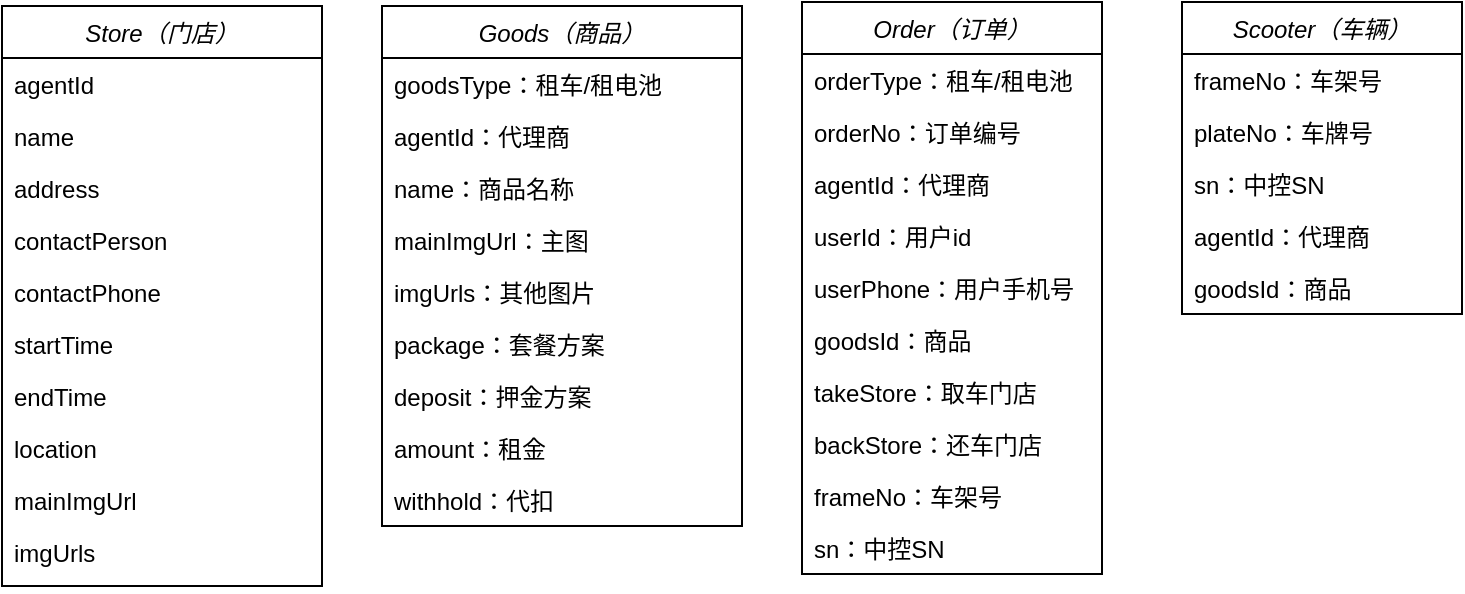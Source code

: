 <mxfile version="16.2.4" type="github">
  <diagram id="C5RBs43oDa-KdzZeNtuy" name="Page-1">
    <mxGraphModel dx="1038" dy="547" grid="1" gridSize="10" guides="1" tooltips="1" connect="1" arrows="1" fold="1" page="1" pageScale="1" pageWidth="827" pageHeight="1169" math="0" shadow="0">
      <root>
        <mxCell id="WIyWlLk6GJQsqaUBKTNV-0" />
        <mxCell id="WIyWlLk6GJQsqaUBKTNV-1" parent="WIyWlLk6GJQsqaUBKTNV-0" />
        <mxCell id="zkfFHV4jXpPFQw0GAbJ--0" value="Goods（商品）" style="swimlane;fontStyle=2;align=center;verticalAlign=top;childLayout=stackLayout;horizontal=1;startSize=26;horizontalStack=0;resizeParent=1;resizeLast=0;collapsible=1;marginBottom=0;rounded=0;shadow=0;strokeWidth=1;" parent="WIyWlLk6GJQsqaUBKTNV-1" vertex="1">
          <mxGeometry x="220" y="42" width="180" height="260" as="geometry">
            <mxRectangle x="230" y="140" width="160" height="26" as="alternateBounds" />
          </mxGeometry>
        </mxCell>
        <mxCell id="z-ud-6PMD6aTiRvBd8kk-36" value="goodsType：租车/租电池" style="text;align=left;verticalAlign=top;spacingLeft=4;spacingRight=4;overflow=hidden;rotatable=0;points=[[0,0.5],[1,0.5]];portConstraint=eastwest;rounded=0;shadow=0;html=0;" vertex="1" parent="zkfFHV4jXpPFQw0GAbJ--0">
          <mxGeometry y="26" width="180" height="26" as="geometry" />
        </mxCell>
        <mxCell id="z-ud-6PMD6aTiRvBd8kk-11" value="agentId：代理商" style="text;align=left;verticalAlign=top;spacingLeft=4;spacingRight=4;overflow=hidden;rotatable=0;points=[[0,0.5],[1,0.5]];portConstraint=eastwest;rounded=0;shadow=0;html=0;" vertex="1" parent="zkfFHV4jXpPFQw0GAbJ--0">
          <mxGeometry y="52" width="180" height="26" as="geometry" />
        </mxCell>
        <mxCell id="z-ud-6PMD6aTiRvBd8kk-10" value="name：商品名称" style="text;align=left;verticalAlign=top;spacingLeft=4;spacingRight=4;overflow=hidden;rotatable=0;points=[[0,0.5],[1,0.5]];portConstraint=eastwest;rounded=0;shadow=0;html=0;" vertex="1" parent="zkfFHV4jXpPFQw0GAbJ--0">
          <mxGeometry y="78" width="180" height="26" as="geometry" />
        </mxCell>
        <mxCell id="z-ud-6PMD6aTiRvBd8kk-9" value="mainImgUrl：主图" style="text;align=left;verticalAlign=top;spacingLeft=4;spacingRight=4;overflow=hidden;rotatable=0;points=[[0,0.5],[1,0.5]];portConstraint=eastwest;rounded=0;shadow=0;html=0;" vertex="1" parent="zkfFHV4jXpPFQw0GAbJ--0">
          <mxGeometry y="104" width="180" height="26" as="geometry" />
        </mxCell>
        <mxCell id="z-ud-6PMD6aTiRvBd8kk-12" value="imgUrls：其他图片" style="text;align=left;verticalAlign=top;spacingLeft=4;spacingRight=4;overflow=hidden;rotatable=0;points=[[0,0.5],[1,0.5]];portConstraint=eastwest;rounded=0;shadow=0;html=0;" vertex="1" parent="zkfFHV4jXpPFQw0GAbJ--0">
          <mxGeometry y="130" width="180" height="26" as="geometry" />
        </mxCell>
        <mxCell id="zkfFHV4jXpPFQw0GAbJ--2" value="package：套餐方案" style="text;align=left;verticalAlign=top;spacingLeft=4;spacingRight=4;overflow=hidden;rotatable=0;points=[[0,0.5],[1,0.5]];portConstraint=eastwest;rounded=0;shadow=0;html=0;" parent="zkfFHV4jXpPFQw0GAbJ--0" vertex="1">
          <mxGeometry y="156" width="180" height="26" as="geometry" />
        </mxCell>
        <mxCell id="zkfFHV4jXpPFQw0GAbJ--3" value="deposit：押金方案" style="text;align=left;verticalAlign=top;spacingLeft=4;spacingRight=4;overflow=hidden;rotatable=0;points=[[0,0.5],[1,0.5]];portConstraint=eastwest;rounded=0;shadow=0;html=0;" parent="zkfFHV4jXpPFQw0GAbJ--0" vertex="1">
          <mxGeometry y="182" width="180" height="26" as="geometry" />
        </mxCell>
        <mxCell id="aw6liIJ2p6IHOLesxQrY-1" value="amount：租金" style="text;align=left;verticalAlign=top;spacingLeft=4;spacingRight=4;overflow=hidden;rotatable=0;points=[[0,0.5],[1,0.5]];portConstraint=eastwest;rounded=0;shadow=0;html=0;" parent="zkfFHV4jXpPFQw0GAbJ--0" vertex="1">
          <mxGeometry y="208" width="180" height="26" as="geometry" />
        </mxCell>
        <mxCell id="aw6liIJ2p6IHOLesxQrY-2" value="withhold：代扣" style="text;align=left;verticalAlign=top;spacingLeft=4;spacingRight=4;overflow=hidden;rotatable=0;points=[[0,0.5],[1,0.5]];portConstraint=eastwest;rounded=0;shadow=0;html=0;" parent="zkfFHV4jXpPFQw0GAbJ--0" vertex="1">
          <mxGeometry y="234" width="180" height="26" as="geometry" />
        </mxCell>
        <mxCell id="NNXu9UO9U-QmI1PEcdll-0" value="Store（门店）" style="swimlane;fontStyle=2;align=center;verticalAlign=top;childLayout=stackLayout;horizontal=1;startSize=26;horizontalStack=0;resizeParent=1;resizeParentMax=0;resizeLast=0;collapsible=1;marginBottom=0;" parent="WIyWlLk6GJQsqaUBKTNV-1" vertex="1">
          <mxGeometry x="30" y="42" width="160" height="290" as="geometry">
            <mxRectangle x="20" y="120" width="110" height="26" as="alternateBounds" />
          </mxGeometry>
        </mxCell>
        <mxCell id="NNXu9UO9U-QmI1PEcdll-1" value="agentId" style="text;strokeColor=none;fillColor=none;align=left;verticalAlign=top;spacingLeft=4;spacingRight=4;overflow=hidden;rotatable=0;points=[[0,0.5],[1,0.5]];portConstraint=eastwest;" parent="NNXu9UO9U-QmI1PEcdll-0" vertex="1">
          <mxGeometry y="26" width="160" height="26" as="geometry" />
        </mxCell>
        <mxCell id="NNXu9UO9U-QmI1PEcdll-5" value="name" style="text;strokeColor=none;fillColor=none;align=left;verticalAlign=top;spacingLeft=4;spacingRight=4;overflow=hidden;rotatable=0;points=[[0,0.5],[1,0.5]];portConstraint=eastwest;" parent="NNXu9UO9U-QmI1PEcdll-0" vertex="1">
          <mxGeometry y="52" width="160" height="26" as="geometry" />
        </mxCell>
        <mxCell id="NNXu9UO9U-QmI1PEcdll-6" value="address" style="text;strokeColor=none;fillColor=none;align=left;verticalAlign=top;spacingLeft=4;spacingRight=4;overflow=hidden;rotatable=0;points=[[0,0.5],[1,0.5]];portConstraint=eastwest;" parent="NNXu9UO9U-QmI1PEcdll-0" vertex="1">
          <mxGeometry y="78" width="160" height="26" as="geometry" />
        </mxCell>
        <mxCell id="NNXu9UO9U-QmI1PEcdll-7" value="contactPerson" style="text;strokeColor=none;fillColor=none;align=left;verticalAlign=top;spacingLeft=4;spacingRight=4;overflow=hidden;rotatable=0;points=[[0,0.5],[1,0.5]];portConstraint=eastwest;" parent="NNXu9UO9U-QmI1PEcdll-0" vertex="1">
          <mxGeometry y="104" width="160" height="26" as="geometry" />
        </mxCell>
        <mxCell id="NNXu9UO9U-QmI1PEcdll-10" value="contactPhone" style="text;strokeColor=none;fillColor=none;align=left;verticalAlign=top;spacingLeft=4;spacingRight=4;overflow=hidden;rotatable=0;points=[[0,0.5],[1,0.5]];portConstraint=eastwest;" parent="NNXu9UO9U-QmI1PEcdll-0" vertex="1">
          <mxGeometry y="130" width="160" height="26" as="geometry" />
        </mxCell>
        <mxCell id="NNXu9UO9U-QmI1PEcdll-9" value="startTime" style="text;strokeColor=none;fillColor=none;align=left;verticalAlign=top;spacingLeft=4;spacingRight=4;overflow=hidden;rotatable=0;points=[[0,0.5],[1,0.5]];portConstraint=eastwest;" parent="NNXu9UO9U-QmI1PEcdll-0" vertex="1">
          <mxGeometry y="156" width="160" height="26" as="geometry" />
        </mxCell>
        <mxCell id="NNXu9UO9U-QmI1PEcdll-8" value="endTime" style="text;strokeColor=none;fillColor=none;align=left;verticalAlign=top;spacingLeft=4;spacingRight=4;overflow=hidden;rotatable=0;points=[[0,0.5],[1,0.5]];portConstraint=eastwest;" parent="NNXu9UO9U-QmI1PEcdll-0" vertex="1">
          <mxGeometry y="182" width="160" height="26" as="geometry" />
        </mxCell>
        <mxCell id="NNXu9UO9U-QmI1PEcdll-13" value="location" style="text;strokeColor=none;fillColor=none;align=left;verticalAlign=top;spacingLeft=4;spacingRight=4;overflow=hidden;rotatable=0;points=[[0,0.5],[1,0.5]];portConstraint=eastwest;" parent="NNXu9UO9U-QmI1PEcdll-0" vertex="1">
          <mxGeometry y="208" width="160" height="26" as="geometry" />
        </mxCell>
        <mxCell id="NNXu9UO9U-QmI1PEcdll-12" value="mainImgUrl" style="text;strokeColor=none;fillColor=none;align=left;verticalAlign=top;spacingLeft=4;spacingRight=4;overflow=hidden;rotatable=0;points=[[0,0.5],[1,0.5]];portConstraint=eastwest;" parent="NNXu9UO9U-QmI1PEcdll-0" vertex="1">
          <mxGeometry y="234" width="160" height="26" as="geometry" />
        </mxCell>
        <mxCell id="NNXu9UO9U-QmI1PEcdll-11" value="imgUrls" style="text;strokeColor=none;fillColor=none;align=left;verticalAlign=top;spacingLeft=4;spacingRight=4;overflow=hidden;rotatable=0;points=[[0,0.5],[1,0.5]];portConstraint=eastwest;" parent="NNXu9UO9U-QmI1PEcdll-0" vertex="1">
          <mxGeometry y="260" width="160" height="30" as="geometry" />
        </mxCell>
        <mxCell id="z-ud-6PMD6aTiRvBd8kk-17" value="Scooter（车辆）" style="swimlane;fontStyle=2;childLayout=stackLayout;horizontal=1;startSize=26;fillColor=none;horizontalStack=0;resizeParent=1;resizeParentMax=0;resizeLast=0;collapsible=1;marginBottom=0;" vertex="1" parent="WIyWlLk6GJQsqaUBKTNV-1">
          <mxGeometry x="620" y="40" width="140" height="156" as="geometry" />
        </mxCell>
        <mxCell id="z-ud-6PMD6aTiRvBd8kk-18" value="frameNo：车架号" style="text;strokeColor=none;fillColor=none;align=left;verticalAlign=top;spacingLeft=4;spacingRight=4;overflow=hidden;rotatable=0;points=[[0,0.5],[1,0.5]];portConstraint=eastwest;" vertex="1" parent="z-ud-6PMD6aTiRvBd8kk-17">
          <mxGeometry y="26" width="140" height="26" as="geometry" />
        </mxCell>
        <mxCell id="z-ud-6PMD6aTiRvBd8kk-19" value="plateNo：车牌号" style="text;strokeColor=none;fillColor=none;align=left;verticalAlign=top;spacingLeft=4;spacingRight=4;overflow=hidden;rotatable=0;points=[[0,0.5],[1,0.5]];portConstraint=eastwest;" vertex="1" parent="z-ud-6PMD6aTiRvBd8kk-17">
          <mxGeometry y="52" width="140" height="26" as="geometry" />
        </mxCell>
        <mxCell id="z-ud-6PMD6aTiRvBd8kk-20" value="sn：中控SN" style="text;strokeColor=none;fillColor=none;align=left;verticalAlign=top;spacingLeft=4;spacingRight=4;overflow=hidden;rotatable=0;points=[[0,0.5],[1,0.5]];portConstraint=eastwest;" vertex="1" parent="z-ud-6PMD6aTiRvBd8kk-17">
          <mxGeometry y="78" width="140" height="26" as="geometry" />
        </mxCell>
        <mxCell id="z-ud-6PMD6aTiRvBd8kk-24" value="agentId：代理商" style="text;strokeColor=none;fillColor=none;align=left;verticalAlign=top;spacingLeft=4;spacingRight=4;overflow=hidden;rotatable=0;points=[[0,0.5],[1,0.5]];portConstraint=eastwest;" vertex="1" parent="z-ud-6PMD6aTiRvBd8kk-17">
          <mxGeometry y="104" width="140" height="26" as="geometry" />
        </mxCell>
        <mxCell id="z-ud-6PMD6aTiRvBd8kk-23" value="goodsId：商品" style="text;strokeColor=none;fillColor=none;align=left;verticalAlign=top;spacingLeft=4;spacingRight=4;overflow=hidden;rotatable=0;points=[[0,0.5],[1,0.5]];portConstraint=eastwest;" vertex="1" parent="z-ud-6PMD6aTiRvBd8kk-17">
          <mxGeometry y="130" width="140" height="26" as="geometry" />
        </mxCell>
        <mxCell id="z-ud-6PMD6aTiRvBd8kk-25" value="Order（订单）" style="swimlane;fontStyle=2;childLayout=stackLayout;horizontal=1;startSize=26;fillColor=none;horizontalStack=0;resizeParent=1;resizeParentMax=0;resizeLast=0;collapsible=1;marginBottom=0;" vertex="1" parent="WIyWlLk6GJQsqaUBKTNV-1">
          <mxGeometry x="430" y="40" width="150" height="286" as="geometry" />
        </mxCell>
        <mxCell id="z-ud-6PMD6aTiRvBd8kk-26" value="orderType：租车/租电池" style="text;strokeColor=none;fillColor=none;align=left;verticalAlign=top;spacingLeft=4;spacingRight=4;overflow=hidden;rotatable=0;points=[[0,0.5],[1,0.5]];portConstraint=eastwest;" vertex="1" parent="z-ud-6PMD6aTiRvBd8kk-25">
          <mxGeometry y="26" width="150" height="26" as="geometry" />
        </mxCell>
        <mxCell id="z-ud-6PMD6aTiRvBd8kk-27" value="orderNo：订单编号" style="text;strokeColor=none;fillColor=none;align=left;verticalAlign=top;spacingLeft=4;spacingRight=4;overflow=hidden;rotatable=0;points=[[0,0.5],[1,0.5]];portConstraint=eastwest;" vertex="1" parent="z-ud-6PMD6aTiRvBd8kk-25">
          <mxGeometry y="52" width="150" height="26" as="geometry" />
        </mxCell>
        <mxCell id="z-ud-6PMD6aTiRvBd8kk-28" value="agentId：代理商" style="text;strokeColor=none;fillColor=none;align=left;verticalAlign=top;spacingLeft=4;spacingRight=4;overflow=hidden;rotatable=0;points=[[0,0.5],[1,0.5]];portConstraint=eastwest;" vertex="1" parent="z-ud-6PMD6aTiRvBd8kk-25">
          <mxGeometry y="78" width="150" height="26" as="geometry" />
        </mxCell>
        <mxCell id="z-ud-6PMD6aTiRvBd8kk-32" value="userId：用户id" style="text;strokeColor=none;fillColor=none;align=left;verticalAlign=top;spacingLeft=4;spacingRight=4;overflow=hidden;rotatable=0;points=[[0,0.5],[1,0.5]];portConstraint=eastwest;" vertex="1" parent="z-ud-6PMD6aTiRvBd8kk-25">
          <mxGeometry y="104" width="150" height="26" as="geometry" />
        </mxCell>
        <mxCell id="z-ud-6PMD6aTiRvBd8kk-31" value="userPhone：用户手机号" style="text;strokeColor=none;fillColor=none;align=left;verticalAlign=top;spacingLeft=4;spacingRight=4;overflow=hidden;rotatable=0;points=[[0,0.5],[1,0.5]];portConstraint=eastwest;" vertex="1" parent="z-ud-6PMD6aTiRvBd8kk-25">
          <mxGeometry y="130" width="150" height="26" as="geometry" />
        </mxCell>
        <mxCell id="z-ud-6PMD6aTiRvBd8kk-30" value="goodsId：商品" style="text;strokeColor=none;fillColor=none;align=left;verticalAlign=top;spacingLeft=4;spacingRight=4;overflow=hidden;rotatable=0;points=[[0,0.5],[1,0.5]];portConstraint=eastwest;" vertex="1" parent="z-ud-6PMD6aTiRvBd8kk-25">
          <mxGeometry y="156" width="150" height="26" as="geometry" />
        </mxCell>
        <mxCell id="z-ud-6PMD6aTiRvBd8kk-29" value="takeStore：取车门店" style="text;strokeColor=none;fillColor=none;align=left;verticalAlign=top;spacingLeft=4;spacingRight=4;overflow=hidden;rotatable=0;points=[[0,0.5],[1,0.5]];portConstraint=eastwest;" vertex="1" parent="z-ud-6PMD6aTiRvBd8kk-25">
          <mxGeometry y="182" width="150" height="26" as="geometry" />
        </mxCell>
        <mxCell id="z-ud-6PMD6aTiRvBd8kk-33" value="backStore：还车门店" style="text;strokeColor=none;fillColor=none;align=left;verticalAlign=top;spacingLeft=4;spacingRight=4;overflow=hidden;rotatable=0;points=[[0,0.5],[1,0.5]];portConstraint=eastwest;" vertex="1" parent="z-ud-6PMD6aTiRvBd8kk-25">
          <mxGeometry y="208" width="150" height="26" as="geometry" />
        </mxCell>
        <mxCell id="z-ud-6PMD6aTiRvBd8kk-34" value="frameNo：车架号" style="text;strokeColor=none;fillColor=none;align=left;verticalAlign=top;spacingLeft=4;spacingRight=4;overflow=hidden;rotatable=0;points=[[0,0.5],[1,0.5]];portConstraint=eastwest;" vertex="1" parent="z-ud-6PMD6aTiRvBd8kk-25">
          <mxGeometry y="234" width="150" height="26" as="geometry" />
        </mxCell>
        <mxCell id="z-ud-6PMD6aTiRvBd8kk-35" value="sn：中控SN" style="text;strokeColor=none;fillColor=none;align=left;verticalAlign=top;spacingLeft=4;spacingRight=4;overflow=hidden;rotatable=0;points=[[0,0.5],[1,0.5]];portConstraint=eastwest;" vertex="1" parent="z-ud-6PMD6aTiRvBd8kk-25">
          <mxGeometry y="260" width="150" height="26" as="geometry" />
        </mxCell>
      </root>
    </mxGraphModel>
  </diagram>
</mxfile>
